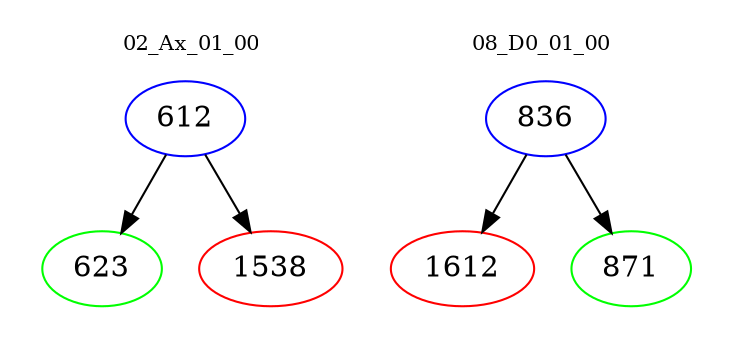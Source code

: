 digraph{
subgraph cluster_0 {
color = white
label = "02_Ax_01_00";
fontsize=10;
T0_612 [label="612", color="blue"]
T0_612 -> T0_623 [color="black"]
T0_623 [label="623", color="green"]
T0_612 -> T0_1538 [color="black"]
T0_1538 [label="1538", color="red"]
}
subgraph cluster_1 {
color = white
label = "08_D0_01_00";
fontsize=10;
T1_836 [label="836", color="blue"]
T1_836 -> T1_1612 [color="black"]
T1_1612 [label="1612", color="red"]
T1_836 -> T1_871 [color="black"]
T1_871 [label="871", color="green"]
}
}
